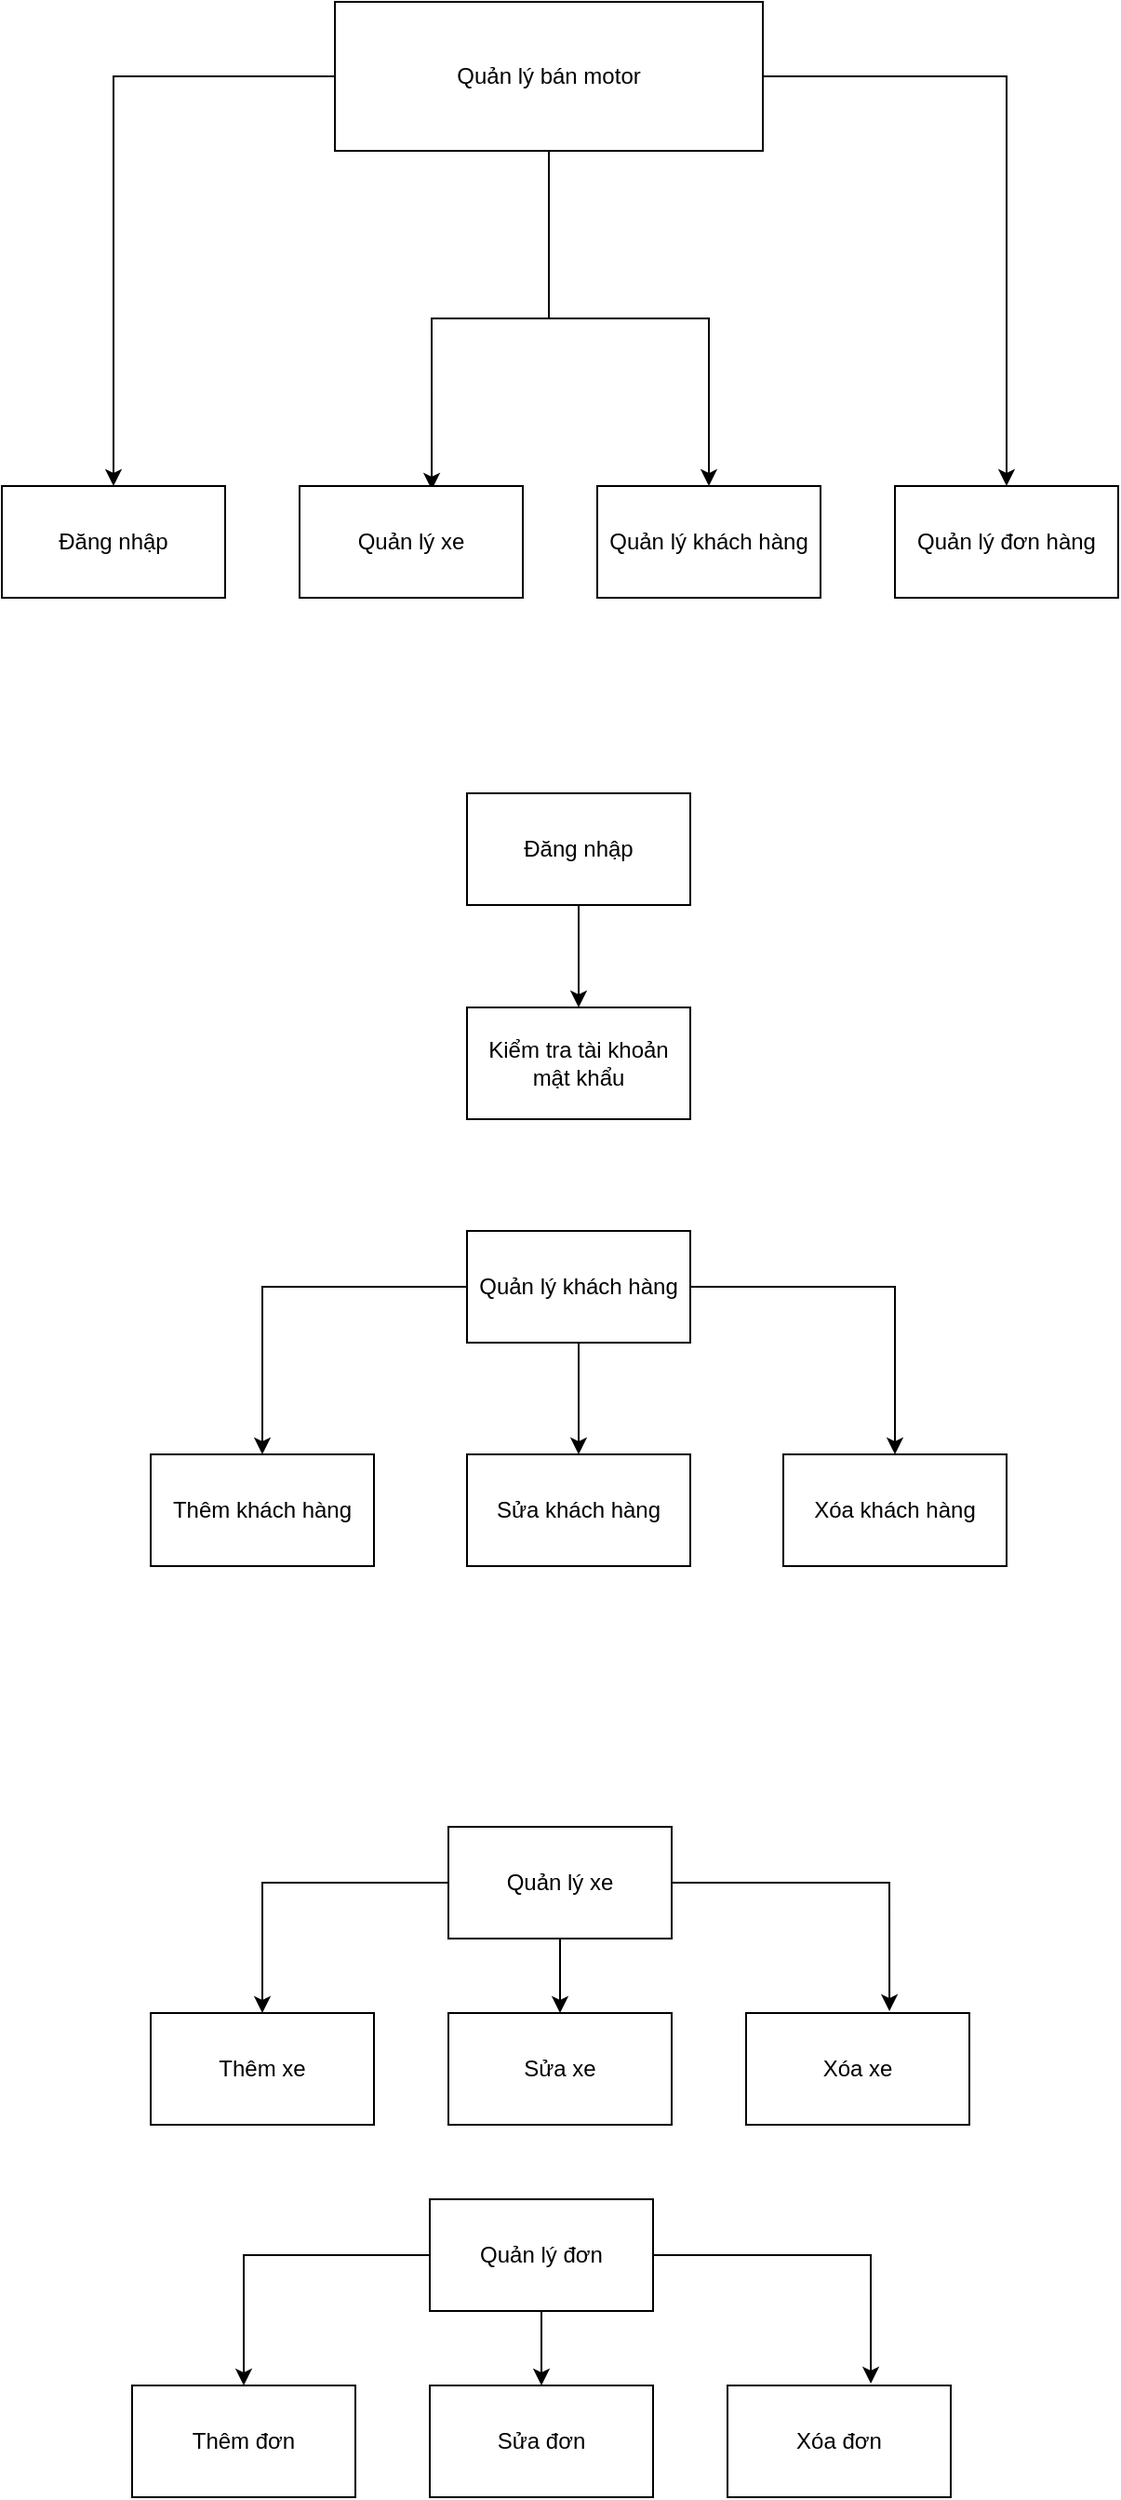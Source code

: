 <mxfile version="21.3.8" type="device">
  <diagram name="Trang-1" id="svopNK-HwEnLvjLU16-9">
    <mxGraphModel dx="1434" dy="756" grid="1" gridSize="10" guides="1" tooltips="1" connect="1" arrows="1" fold="1" page="1" pageScale="1" pageWidth="827" pageHeight="1169" math="0" shadow="0">
      <root>
        <mxCell id="0" />
        <mxCell id="1" parent="0" />
        <mxCell id="jNDRE8VFKhm4ukhPqdFG-6" style="edgeStyle=orthogonalEdgeStyle;rounded=0;orthogonalLoop=1;jettySize=auto;html=1;entryX=0.5;entryY=0;entryDx=0;entryDy=0;" edge="1" parent="1" source="jNDRE8VFKhm4ukhPqdFG-1" target="jNDRE8VFKhm4ukhPqdFG-2">
          <mxGeometry relative="1" as="geometry" />
        </mxCell>
        <mxCell id="jNDRE8VFKhm4ukhPqdFG-7" style="edgeStyle=orthogonalEdgeStyle;rounded=0;orthogonalLoop=1;jettySize=auto;html=1;entryX=0.592;entryY=0.033;entryDx=0;entryDy=0;entryPerimeter=0;" edge="1" parent="1" source="jNDRE8VFKhm4ukhPqdFG-1" target="jNDRE8VFKhm4ukhPqdFG-3">
          <mxGeometry relative="1" as="geometry" />
        </mxCell>
        <mxCell id="jNDRE8VFKhm4ukhPqdFG-8" style="edgeStyle=orthogonalEdgeStyle;rounded=0;orthogonalLoop=1;jettySize=auto;html=1;" edge="1" parent="1" source="jNDRE8VFKhm4ukhPqdFG-1" target="jNDRE8VFKhm4ukhPqdFG-4">
          <mxGeometry relative="1" as="geometry" />
        </mxCell>
        <mxCell id="jNDRE8VFKhm4ukhPqdFG-9" style="edgeStyle=orthogonalEdgeStyle;rounded=0;orthogonalLoop=1;jettySize=auto;html=1;entryX=0.5;entryY=0;entryDx=0;entryDy=0;" edge="1" parent="1" source="jNDRE8VFKhm4ukhPqdFG-1" target="jNDRE8VFKhm4ukhPqdFG-5">
          <mxGeometry relative="1" as="geometry" />
        </mxCell>
        <mxCell id="jNDRE8VFKhm4ukhPqdFG-1" value="Quản lý bán motor" style="rounded=0;whiteSpace=wrap;html=1;" vertex="1" parent="1">
          <mxGeometry x="299" y="100" width="230" height="80" as="geometry" />
        </mxCell>
        <mxCell id="jNDRE8VFKhm4ukhPqdFG-2" value="Đăng nhập" style="rounded=0;whiteSpace=wrap;html=1;" vertex="1" parent="1">
          <mxGeometry x="120" y="360" width="120" height="60" as="geometry" />
        </mxCell>
        <mxCell id="jNDRE8VFKhm4ukhPqdFG-3" value="Quản lý xe" style="rounded=0;whiteSpace=wrap;html=1;" vertex="1" parent="1">
          <mxGeometry x="280" y="360" width="120" height="60" as="geometry" />
        </mxCell>
        <mxCell id="jNDRE8VFKhm4ukhPqdFG-4" value="Quản lý khách hàng" style="rounded=0;whiteSpace=wrap;html=1;" vertex="1" parent="1">
          <mxGeometry x="440" y="360" width="120" height="60" as="geometry" />
        </mxCell>
        <mxCell id="jNDRE8VFKhm4ukhPqdFG-5" value="Quản lý đơn hàng" style="rounded=0;whiteSpace=wrap;html=1;" vertex="1" parent="1">
          <mxGeometry x="600" y="360" width="120" height="60" as="geometry" />
        </mxCell>
        <mxCell id="jNDRE8VFKhm4ukhPqdFG-12" style="edgeStyle=orthogonalEdgeStyle;rounded=0;orthogonalLoop=1;jettySize=auto;html=1;" edge="1" parent="1" source="jNDRE8VFKhm4ukhPqdFG-10" target="jNDRE8VFKhm4ukhPqdFG-11">
          <mxGeometry relative="1" as="geometry" />
        </mxCell>
        <mxCell id="jNDRE8VFKhm4ukhPqdFG-10" value="Đăng nhập" style="rounded=0;whiteSpace=wrap;html=1;" vertex="1" parent="1">
          <mxGeometry x="370" y="525" width="120" height="60" as="geometry" />
        </mxCell>
        <mxCell id="jNDRE8VFKhm4ukhPqdFG-11" value="Kiểm tra tài khoản mật khẩu" style="rounded=0;whiteSpace=wrap;html=1;" vertex="1" parent="1">
          <mxGeometry x="370" y="640" width="120" height="60" as="geometry" />
        </mxCell>
        <mxCell id="jNDRE8VFKhm4ukhPqdFG-18" style="edgeStyle=orthogonalEdgeStyle;rounded=0;orthogonalLoop=1;jettySize=auto;html=1;entryX=0.5;entryY=0;entryDx=0;entryDy=0;" edge="1" parent="1" source="jNDRE8VFKhm4ukhPqdFG-13" target="jNDRE8VFKhm4ukhPqdFG-14">
          <mxGeometry relative="1" as="geometry" />
        </mxCell>
        <mxCell id="jNDRE8VFKhm4ukhPqdFG-19" style="edgeStyle=orthogonalEdgeStyle;rounded=0;orthogonalLoop=1;jettySize=auto;html=1;entryX=0.5;entryY=0;entryDx=0;entryDy=0;" edge="1" parent="1" source="jNDRE8VFKhm4ukhPqdFG-13" target="jNDRE8VFKhm4ukhPqdFG-15">
          <mxGeometry relative="1" as="geometry" />
        </mxCell>
        <mxCell id="jNDRE8VFKhm4ukhPqdFG-20" style="edgeStyle=orthogonalEdgeStyle;rounded=0;orthogonalLoop=1;jettySize=auto;html=1;entryX=0.5;entryY=0;entryDx=0;entryDy=0;" edge="1" parent="1" source="jNDRE8VFKhm4ukhPqdFG-13" target="jNDRE8VFKhm4ukhPqdFG-16">
          <mxGeometry relative="1" as="geometry" />
        </mxCell>
        <mxCell id="jNDRE8VFKhm4ukhPqdFG-13" value="Quản lý khách hàng" style="rounded=0;whiteSpace=wrap;html=1;" vertex="1" parent="1">
          <mxGeometry x="370" y="760" width="120" height="60" as="geometry" />
        </mxCell>
        <mxCell id="jNDRE8VFKhm4ukhPqdFG-14" value="Thêm khách hàng" style="rounded=0;whiteSpace=wrap;html=1;" vertex="1" parent="1">
          <mxGeometry x="200" y="880" width="120" height="60" as="geometry" />
        </mxCell>
        <mxCell id="jNDRE8VFKhm4ukhPqdFG-15" value="Sửa khách hàng" style="rounded=0;whiteSpace=wrap;html=1;" vertex="1" parent="1">
          <mxGeometry x="370" y="880" width="120" height="60" as="geometry" />
        </mxCell>
        <mxCell id="jNDRE8VFKhm4ukhPqdFG-16" value="Xóa khách hàng" style="rounded=0;whiteSpace=wrap;html=1;" vertex="1" parent="1">
          <mxGeometry x="540" y="880" width="120" height="60" as="geometry" />
        </mxCell>
        <mxCell id="jNDRE8VFKhm4ukhPqdFG-25" style="edgeStyle=orthogonalEdgeStyle;rounded=0;orthogonalLoop=1;jettySize=auto;html=1;entryX=0.5;entryY=0;entryDx=0;entryDy=0;" edge="1" parent="1" source="jNDRE8VFKhm4ukhPqdFG-21" target="jNDRE8VFKhm4ukhPqdFG-22">
          <mxGeometry relative="1" as="geometry" />
        </mxCell>
        <mxCell id="jNDRE8VFKhm4ukhPqdFG-26" style="edgeStyle=orthogonalEdgeStyle;rounded=0;orthogonalLoop=1;jettySize=auto;html=1;entryX=0.5;entryY=0;entryDx=0;entryDy=0;" edge="1" parent="1" source="jNDRE8VFKhm4ukhPqdFG-21" target="jNDRE8VFKhm4ukhPqdFG-23">
          <mxGeometry relative="1" as="geometry" />
        </mxCell>
        <mxCell id="jNDRE8VFKhm4ukhPqdFG-27" style="edgeStyle=orthogonalEdgeStyle;rounded=0;orthogonalLoop=1;jettySize=auto;html=1;entryX=0.642;entryY=-0.017;entryDx=0;entryDy=0;entryPerimeter=0;" edge="1" parent="1" source="jNDRE8VFKhm4ukhPqdFG-21" target="jNDRE8VFKhm4ukhPqdFG-24">
          <mxGeometry relative="1" as="geometry" />
        </mxCell>
        <mxCell id="jNDRE8VFKhm4ukhPqdFG-21" value="Quản lý xe" style="rounded=0;whiteSpace=wrap;html=1;" vertex="1" parent="1">
          <mxGeometry x="360" y="1080" width="120" height="60" as="geometry" />
        </mxCell>
        <mxCell id="jNDRE8VFKhm4ukhPqdFG-22" value="Thêm xe" style="rounded=0;whiteSpace=wrap;html=1;" vertex="1" parent="1">
          <mxGeometry x="200" y="1180" width="120" height="60" as="geometry" />
        </mxCell>
        <mxCell id="jNDRE8VFKhm4ukhPqdFG-23" value="Sửa xe" style="rounded=0;whiteSpace=wrap;html=1;" vertex="1" parent="1">
          <mxGeometry x="360" y="1180" width="120" height="60" as="geometry" />
        </mxCell>
        <mxCell id="jNDRE8VFKhm4ukhPqdFG-24" value="Xóa xe" style="rounded=0;whiteSpace=wrap;html=1;" vertex="1" parent="1">
          <mxGeometry x="520" y="1180" width="120" height="60" as="geometry" />
        </mxCell>
        <mxCell id="jNDRE8VFKhm4ukhPqdFG-28" style="edgeStyle=orthogonalEdgeStyle;rounded=0;orthogonalLoop=1;jettySize=auto;html=1;entryX=0.5;entryY=0;entryDx=0;entryDy=0;" edge="1" parent="1" source="jNDRE8VFKhm4ukhPqdFG-31" target="jNDRE8VFKhm4ukhPqdFG-32">
          <mxGeometry relative="1" as="geometry" />
        </mxCell>
        <mxCell id="jNDRE8VFKhm4ukhPqdFG-29" style="edgeStyle=orthogonalEdgeStyle;rounded=0;orthogonalLoop=1;jettySize=auto;html=1;entryX=0.5;entryY=0;entryDx=0;entryDy=0;" edge="1" parent="1" source="jNDRE8VFKhm4ukhPqdFG-31" target="jNDRE8VFKhm4ukhPqdFG-33">
          <mxGeometry relative="1" as="geometry" />
        </mxCell>
        <mxCell id="jNDRE8VFKhm4ukhPqdFG-30" style="edgeStyle=orthogonalEdgeStyle;rounded=0;orthogonalLoop=1;jettySize=auto;html=1;entryX=0.642;entryY=-0.017;entryDx=0;entryDy=0;entryPerimeter=0;" edge="1" parent="1" source="jNDRE8VFKhm4ukhPqdFG-31" target="jNDRE8VFKhm4ukhPqdFG-34">
          <mxGeometry relative="1" as="geometry" />
        </mxCell>
        <mxCell id="jNDRE8VFKhm4ukhPqdFG-31" value="Quản lý đơn" style="rounded=0;whiteSpace=wrap;html=1;" vertex="1" parent="1">
          <mxGeometry x="350" y="1280" width="120" height="60" as="geometry" />
        </mxCell>
        <mxCell id="jNDRE8VFKhm4ukhPqdFG-32" value="Thêm đơn" style="rounded=0;whiteSpace=wrap;html=1;" vertex="1" parent="1">
          <mxGeometry x="190" y="1380" width="120" height="60" as="geometry" />
        </mxCell>
        <mxCell id="jNDRE8VFKhm4ukhPqdFG-33" value="Sửa đơn" style="rounded=0;whiteSpace=wrap;html=1;" vertex="1" parent="1">
          <mxGeometry x="350" y="1380" width="120" height="60" as="geometry" />
        </mxCell>
        <mxCell id="jNDRE8VFKhm4ukhPqdFG-34" value="Xóa đơn" style="rounded=0;whiteSpace=wrap;html=1;" vertex="1" parent="1">
          <mxGeometry x="510" y="1380" width="120" height="60" as="geometry" />
        </mxCell>
      </root>
    </mxGraphModel>
  </diagram>
</mxfile>
